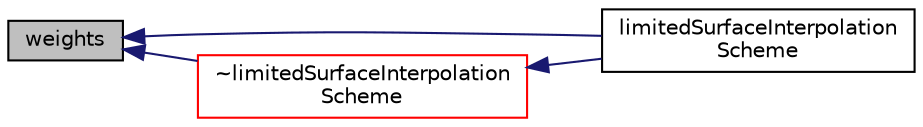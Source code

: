 digraph "weights"
{
  bgcolor="transparent";
  edge [fontname="Helvetica",fontsize="10",labelfontname="Helvetica",labelfontsize="10"];
  node [fontname="Helvetica",fontsize="10",shape=record];
  rankdir="LR";
  Node1 [label="weights",height=0.2,width=0.4,color="black", fillcolor="grey75", style="filled", fontcolor="black"];
  Node1 -> Node2 [dir="back",color="midnightblue",fontsize="10",style="solid",fontname="Helvetica"];
  Node2 [label="limitedSurfaceInterpolation\lScheme",height=0.2,width=0.4,color="black",URL="$a01324.html#a4c0e48ec75f4c1664396ed3d68d3282f",tooltip="Construct from mesh and Istream. "];
  Node1 -> Node3 [dir="back",color="midnightblue",fontsize="10",style="solid",fontname="Helvetica"];
  Node3 [label="~limitedSurfaceInterpolation\lScheme",height=0.2,width=0.4,color="red",URL="$a01324.html#a9f4319b492e2e0e048bb53fc79fecbbd",tooltip="Destructor. "];
  Node3 -> Node2 [dir="back",color="midnightblue",fontsize="10",style="solid",fontname="Helvetica"];
}
